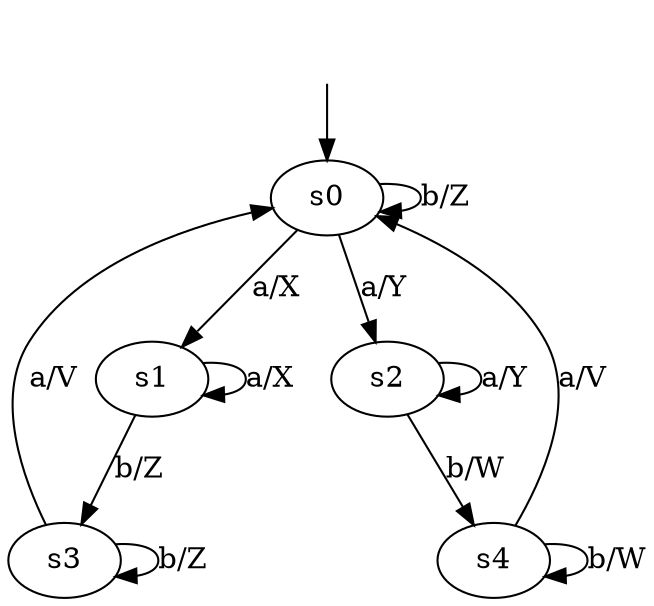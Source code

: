 digraph Angluin_Mealy {
s0 [label=s0];
s1 [label=s1];
s2 [label=s2];
s3 [label=s3];
s4 [label=s4];
s0 -> s1  [label="a/X"];
s0 -> s2  [label="a/Y"];
s0 -> s0  [label="b/Z"];
s1 -> s1  [label="a/X"];
s1 -> s3  [label="b/Z"];
s2 -> s2  [label="a/Y"];
s2 -> s4  [label="b/W"];
s3 -> s0  [label="a/V"];
s3 -> s3  [label="b/Z"];
s4 -> s0  [label="a/V"];
s4 -> s4  [label="b/W"];
__start0 [label="", shape=none];
__start0 -> s0  [label=""];
}